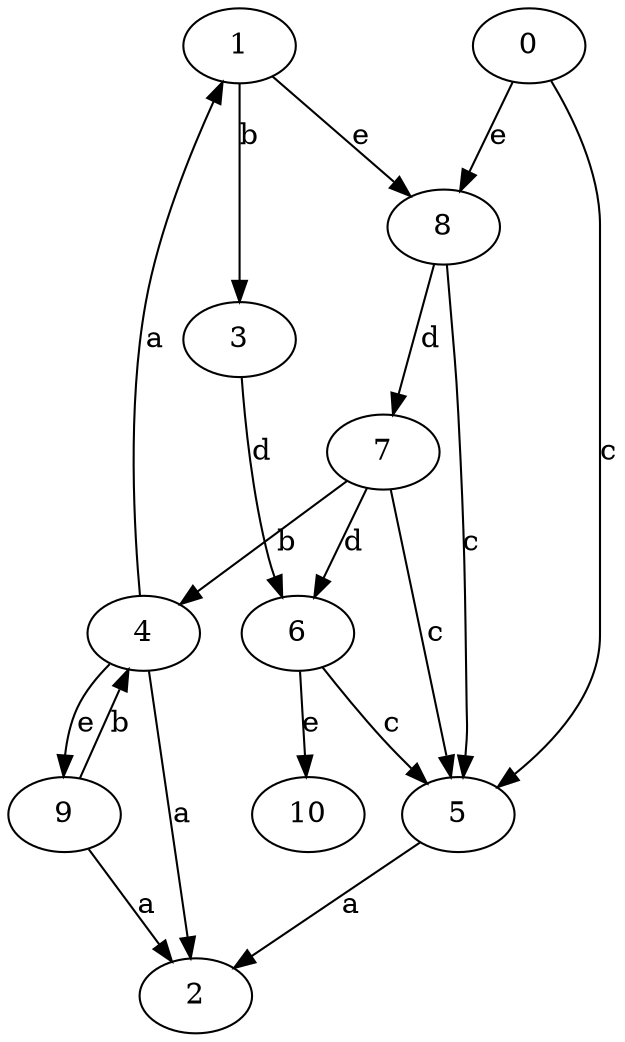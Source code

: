 strict digraph  {
1;
2;
3;
4;
5;
6;
0;
7;
8;
9;
10;
1 -> 3  [label=b];
1 -> 8  [label=e];
3 -> 6  [label=d];
4 -> 1  [label=a];
4 -> 2  [label=a];
4 -> 9  [label=e];
5 -> 2  [label=a];
6 -> 5  [label=c];
6 -> 10  [label=e];
0 -> 5  [label=c];
0 -> 8  [label=e];
7 -> 4  [label=b];
7 -> 5  [label=c];
7 -> 6  [label=d];
8 -> 5  [label=c];
8 -> 7  [label=d];
9 -> 2  [label=a];
9 -> 4  [label=b];
}
